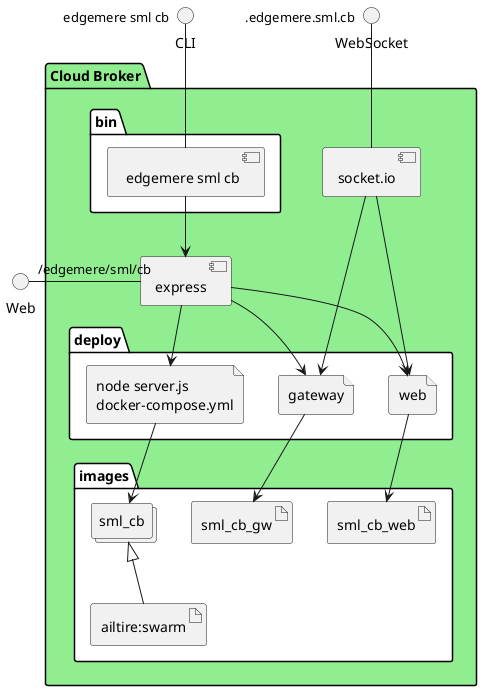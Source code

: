 @startuml
  interface CLI
  interface Web
  interface WebSocket
package "Cloud Broker" #lightgreen {
  component express as REST
  component socket.io as socket
  folder bin #ffffff {
    component " edgemere sml cb" as binName
  }
  binName --> REST

  folder deploy #ffffff {
      file "node server.js\ndocker-compose.yml" as sml_cb_container
      REST --> sml_cb_container

  
    file "web" as web_container
    REST --> web_container
    socket ---> web_container
  
    file "gateway" as gateway_container
    REST --> gateway_container
    socket ---> gateway_container
  
  }
  folder images #ffffff {
    collections "sml_cb" as sml_cbimage
    artifact "ailtire:swarm" as ailtireswarm
    sml_cbimage <|-- ailtireswarm
    sml_cb_container --> sml_cbimage

  
      artifact sml_cb_web
      web_container --> sml_cb_web
    
      artifact sml_cb_gw
      gateway_container --> sml_cb_gw
    
  }
}
CLI " edgemere sml cb" -- binName
Web "/edgemere/sml/cb" - REST
WebSocket ".edgemere.sml.cb" -- socket

@enduml
